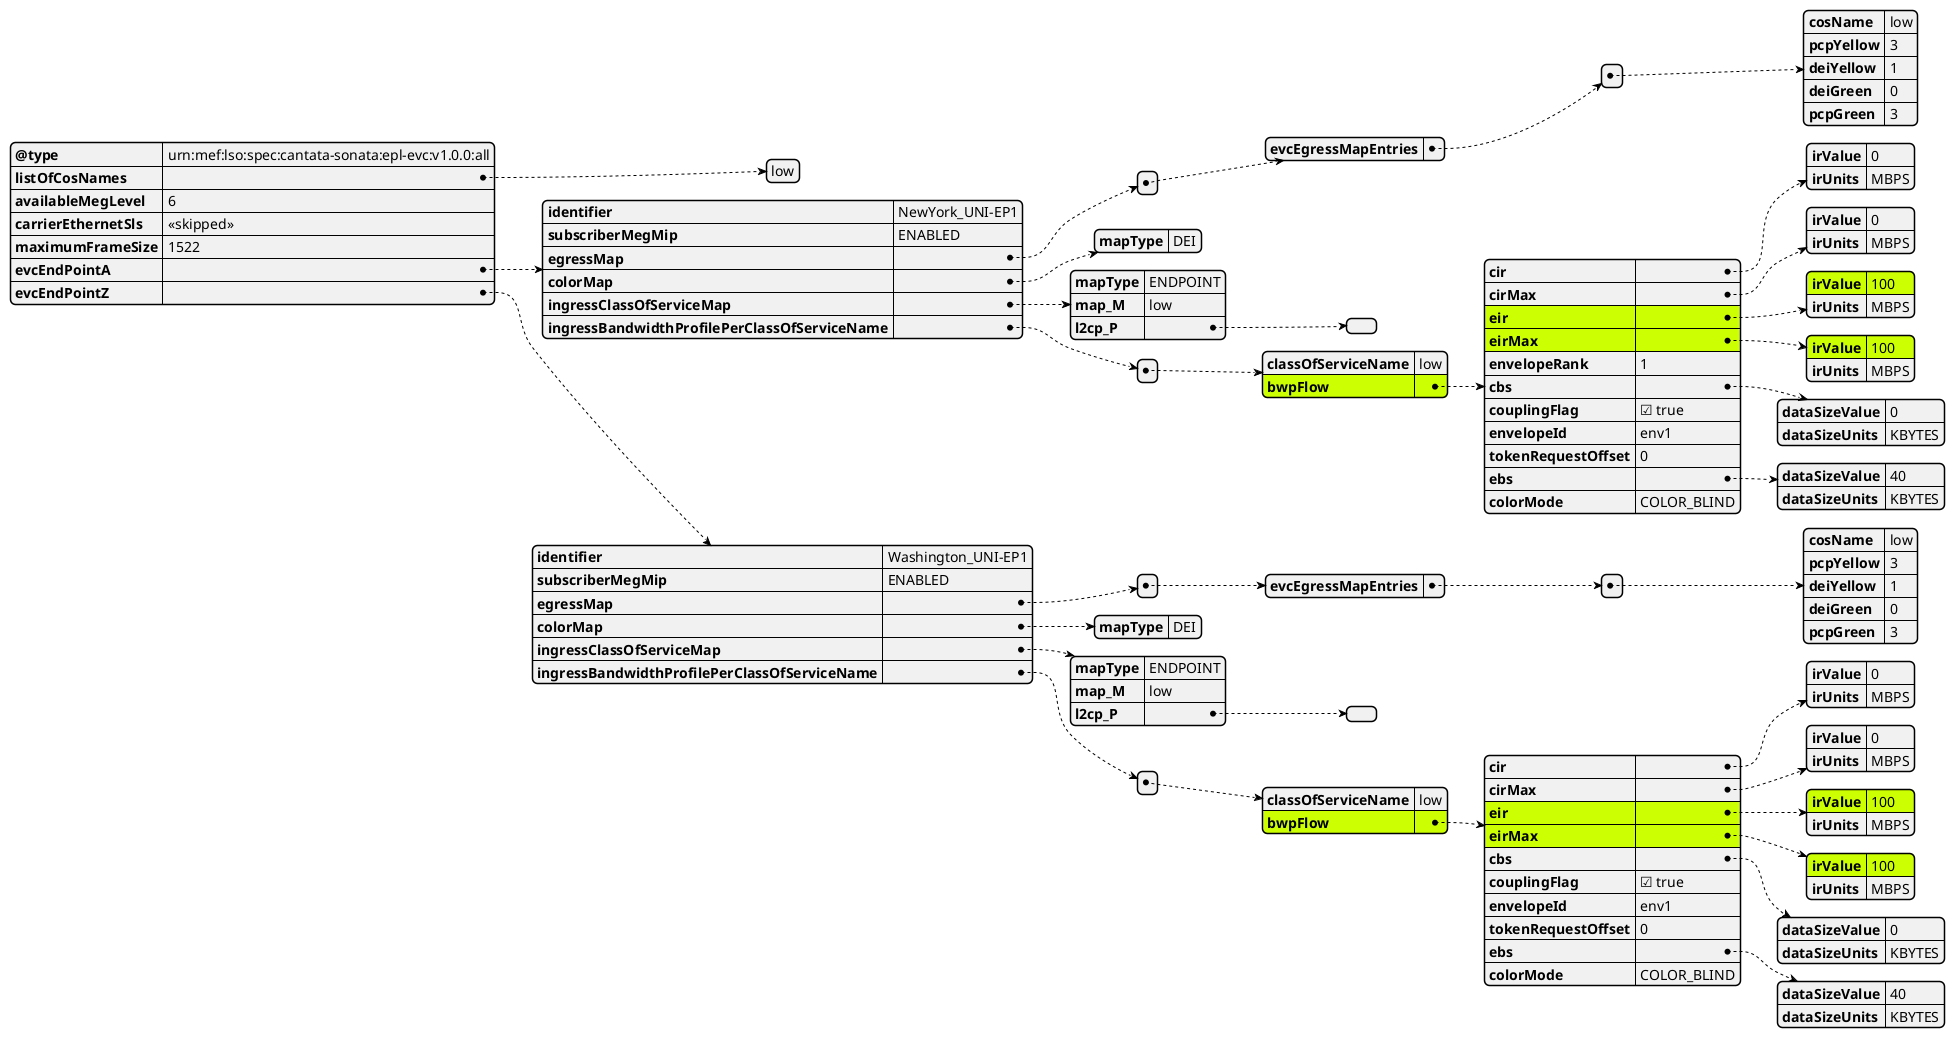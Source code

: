 @startjson
#highlight "evcEndPointA"/"ingressBandwidthProfilePerClassOfServiceName"/ "0"/"bwpFlow"
#highlight "evcEndPointZ"/"ingressBandwidthProfilePerClassOfServiceName"/ "0"/"bwpFlow"

#highlight "evcEndPointA"/"ingressBandwidthProfilePerClassOfServiceName"/ "0"/"bwpFlow"/"eir"
#highlight "evcEndPointA"/"ingressBandwidthProfilePerClassOfServiceName"/ "0"/"bwpFlow"/"eirMax"
#highlight "evcEndPointZ"/"ingressBandwidthProfilePerClassOfServiceName"/ "0"/"bwpFlow"/"eir"
#highlight "evcEndPointZ"/"ingressBandwidthProfilePerClassOfServiceName"/ "0"/"bwpFlow"/"eirMax"

#highlight "evcEndPointA"/"ingressBandwidthProfilePerClassOfServiceName"/ "0"/"bwpFlow"/"eir"/"irValue"
#highlight "evcEndPointA"/"ingressBandwidthProfilePerClassOfServiceName"/ "0"/"bwpFlow"/"eirMax"/"irValue"
#highlight "evcEndPointZ"/"ingressBandwidthProfilePerClassOfServiceName"/ "0"/"bwpFlow"/"eir"/"irValue"
#highlight "evcEndPointZ"/"ingressBandwidthProfilePerClassOfServiceName"/ "0"/"bwpFlow"/"eirMax"/"irValue"

{
  "@type": "urn:mef:lso:spec:cantata-sonata:epl-evc:v1.0.0:all",
  "listOfCosNames": ["low"],
  "availableMegLevel": "6",
  "carrierEthernetSls": "<<skipped>>",
  "maximumFrameSize": 1522,
  "evcEndPointA": {
    "identifier": "NewYork_UNI-EP1",
    "subscriberMegMip": "ENABLED",
    "egressMap": [
      {
        "evcEgressMapEntries": [
          {
            "cosName": "low",
            "pcpYellow": 3,
            "deiYellow": 1,
            "deiGreen": 0,
            "pcpGreen": 3
          }
        ]
      }
    ],
    "colorMap": {
      "mapType": "DEI"
    },
    "ingressClassOfServiceMap": {
      "mapType": "ENDPOINT",
      "map_M": "low",
      "l2cp_P": []
    },
    "ingressBandwidthProfilePerClassOfServiceName": [
      {
        "classOfServiceName": "low",
        "bwpFlow": {
          "cir": {
            "irValue": 0,
            "irUnits": "MBPS"
          },
          "cirMax": {
            "irValue": 0,
            "irUnits": "MBPS"
          },
          "eir": {
            "irValue": 100,
            "irUnits": "MBPS"
          },
          "eirMax": {
            "irValue": 100,
            "irUnits": "MBPS"
          },
          "envelopeRank": 1,
          "cbs": {
            "dataSizeValue": 0,
            "dataSizeUnits": "KBYTES"
          },
          "couplingFlag": true,
          "envelopeId": "env1",
          "tokenRequestOffset": 0,
          "ebs": {
            "dataSizeValue": 40,
            "dataSizeUnits": "KBYTES"
          },
          "colorMode": "COLOR_BLIND"
        }
      }
    ]
  },
  "evcEndPointZ": {
    "identifier": "Washington_UNI-EP1",
    "subscriberMegMip": "ENABLED",
    "egressMap": [
      {
        "evcEgressMapEntries": [
          {
            "cosName": "low",
            "pcpYellow": 3,
            "deiYellow": 1,
            "deiGreen": 0,
            "pcpGreen": 3
          }
        ]
      }
    ],
    "colorMap": {
      "mapType": "DEI"
    },
    "ingressClassOfServiceMap": {
      "mapType": "ENDPOINT",
      "map_M": "low",
      "l2cp_P": []
    },
    "ingressBandwidthProfilePerClassOfServiceName": [
      {
        "classOfServiceName": "low",
        "bwpFlow": {
          "cir": {
            "irValue": 0,
            "irUnits": "MBPS"
          },
          "cirMax": {
            "irValue": 0,
            "irUnits": "MBPS"
          },
          "eir": {
            "irValue": 100,
            "irUnits": "MBPS"
          },
          "eirMax": {
            "irValue": 100,
            "irUnits": "MBPS"
          },
          "cbs": {
            "dataSizeValue": 0,
            "dataSizeUnits": "KBYTES"
          },
          "couplingFlag": true,
          "envelopeId": "env1",
          "tokenRequestOffset": 0,
          "ebs": {
            "dataSizeValue": 40,
            "dataSizeUnits": "KBYTES"
          },
          "colorMode": "COLOR_BLIND"
        }
      }
    ]
  }
}

@endjson